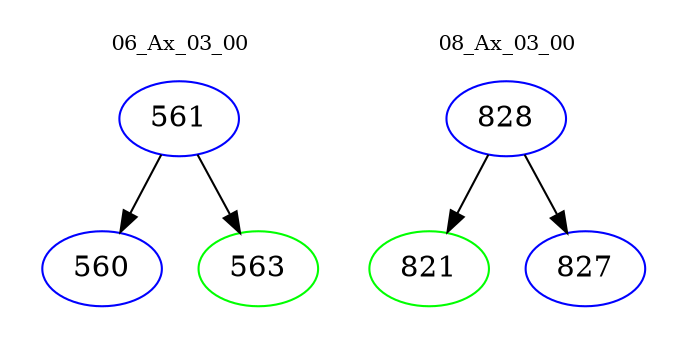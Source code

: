 digraph{
subgraph cluster_0 {
color = white
label = "06_Ax_03_00";
fontsize=10;
T0_561 [label="561", color="blue"]
T0_561 -> T0_560 [color="black"]
T0_560 [label="560", color="blue"]
T0_561 -> T0_563 [color="black"]
T0_563 [label="563", color="green"]
}
subgraph cluster_1 {
color = white
label = "08_Ax_03_00";
fontsize=10;
T1_828 [label="828", color="blue"]
T1_828 -> T1_821 [color="black"]
T1_821 [label="821", color="green"]
T1_828 -> T1_827 [color="black"]
T1_827 [label="827", color="blue"]
}
}
